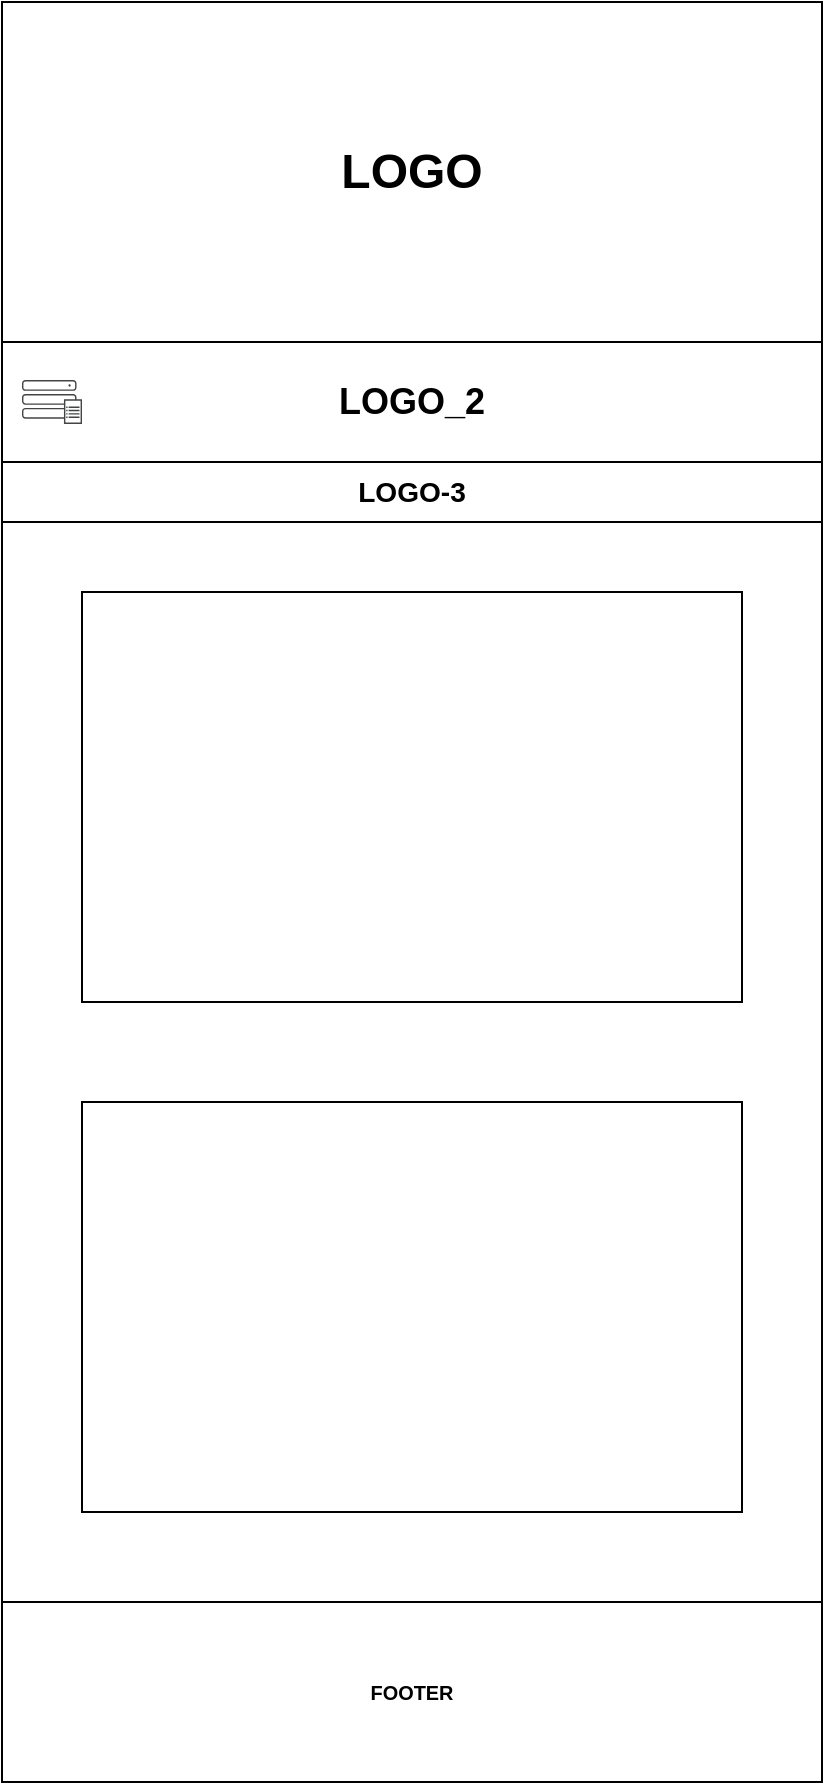 <mxfile version="21.0.2" type="github">
  <diagram name="Trang-1" id="g1GbY-IkLfsr5vtE-30y">
    <mxGraphModel dx="1434" dy="699" grid="1" gridSize="10" guides="1" tooltips="1" connect="1" arrows="1" fold="1" page="1" pageScale="1" pageWidth="1100" pageHeight="850" math="0" shadow="0">
      <root>
        <mxCell id="0" />
        <mxCell id="1" parent="0" />
        <mxCell id="CwKDyxf2LbZTRRDgNUst-1" value="" style="rounded=0;whiteSpace=wrap;html=1;" vertex="1" parent="1">
          <mxGeometry x="180" y="100" width="410" height="890" as="geometry" />
        </mxCell>
        <mxCell id="CwKDyxf2LbZTRRDgNUst-2" value="&lt;h1&gt;LOGO&lt;/h1&gt;" style="rounded=0;whiteSpace=wrap;html=1;" vertex="1" parent="1">
          <mxGeometry x="180" y="100" width="410" height="170" as="geometry" />
        </mxCell>
        <mxCell id="CwKDyxf2LbZTRRDgNUst-3" value="&lt;h2&gt;LOGO_2&lt;/h2&gt;" style="rounded=0;whiteSpace=wrap;html=1;" vertex="1" parent="1">
          <mxGeometry x="180" y="270" width="410" height="60" as="geometry" />
        </mxCell>
        <mxCell id="CwKDyxf2LbZTRRDgNUst-4" value="" style="sketch=0;pointerEvents=1;shadow=0;dashed=0;html=1;strokeColor=none;fillColor=#434445;aspect=fixed;labelPosition=center;verticalLabelPosition=bottom;verticalAlign=top;align=center;outlineConnect=0;shape=mxgraph.vvd.array_manager;" vertex="1" parent="1">
          <mxGeometry x="190" y="289.05" width="30" height="21.9" as="geometry" />
        </mxCell>
        <mxCell id="CwKDyxf2LbZTRRDgNUst-5" value="&lt;h3&gt;LOGO-3&lt;/h3&gt;" style="rounded=0;whiteSpace=wrap;html=1;" vertex="1" parent="1">
          <mxGeometry x="180" y="330" width="410" height="30" as="geometry" />
        </mxCell>
        <mxCell id="CwKDyxf2LbZTRRDgNUst-6" value="" style="rounded=0;whiteSpace=wrap;html=1;" vertex="1" parent="1">
          <mxGeometry x="220" y="395" width="330" height="205" as="geometry" />
        </mxCell>
        <mxCell id="CwKDyxf2LbZTRRDgNUst-8" style="edgeStyle=orthogonalEdgeStyle;rounded=0;orthogonalLoop=1;jettySize=auto;html=1;exitX=0.5;exitY=1;exitDx=0;exitDy=0;" edge="1" parent="1" source="CwKDyxf2LbZTRRDgNUst-6" target="CwKDyxf2LbZTRRDgNUst-6">
          <mxGeometry relative="1" as="geometry" />
        </mxCell>
        <mxCell id="CwKDyxf2LbZTRRDgNUst-9" value="" style="rounded=0;whiteSpace=wrap;html=1;" vertex="1" parent="1">
          <mxGeometry x="220" y="650" width="330" height="205" as="geometry" />
        </mxCell>
        <mxCell id="CwKDyxf2LbZTRRDgNUst-10" value="&lt;h5&gt;FOOTER&lt;/h5&gt;" style="rounded=0;whiteSpace=wrap;html=1;" vertex="1" parent="1">
          <mxGeometry x="180" y="900" width="410" height="90" as="geometry" />
        </mxCell>
      </root>
    </mxGraphModel>
  </diagram>
</mxfile>
